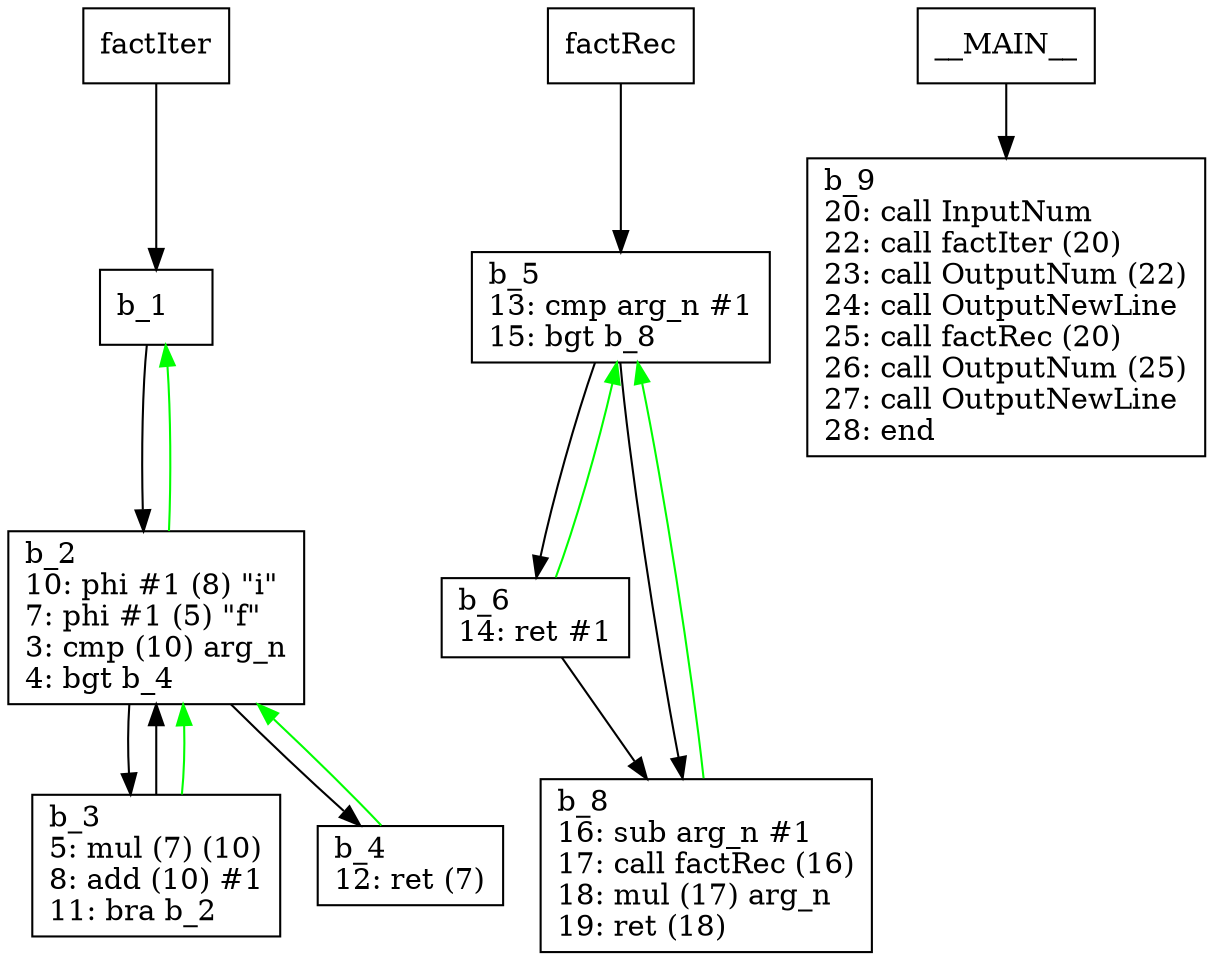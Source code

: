 digraph Computation {
node [shape=box];
factIter -> b_1;
b_1 [label="b_1\l"]
b_1 -> b_2;
b_2 [label="b_2\l10: phi #1 (8) \"i\"\l7: phi #1 (5) \"f\"\l3: cmp (10) arg_n\l4: bgt b_4\l"]
b_2 -> b_3;
b_3 [label="b_3\l5: mul (7) (10)\l8: add (10) #1\l11: bra b_2\l"]
b_3 -> b_2;
b_3 -> b_2[color="green"];
b_2 -> b_4;
b_4 [label="b_4\l12: ret (7)\l"]
b_4 -> b_2[color="green"];
b_2 -> b_1[color="green"];
factRec -> b_5;
b_5 [label="b_5\l13: cmp arg_n #1\l15: bgt b_8\l"]
b_5 -> b_6;
b_6 [label="b_6\l14: ret #1\l"]
b_6 -> b_8;
b_8 [label="b_8\l16: sub arg_n #1\l17: call factRec (16)\l18: mul (17) arg_n\l19: ret (18)\l"]
b_8 -> b_5[color="green"];
b_6 -> b_5[color="green"];
b_5 -> b_8;
__MAIN__ -> b_9;
b_9 [label="b_9\l20: call InputNum\l22: call factIter (20)\l23: call OutputNum (22)\l24: call OutputNewLine\l25: call factRec (20)\l26: call OutputNum (25)\l27: call OutputNewLine\l28: end\l"]
}